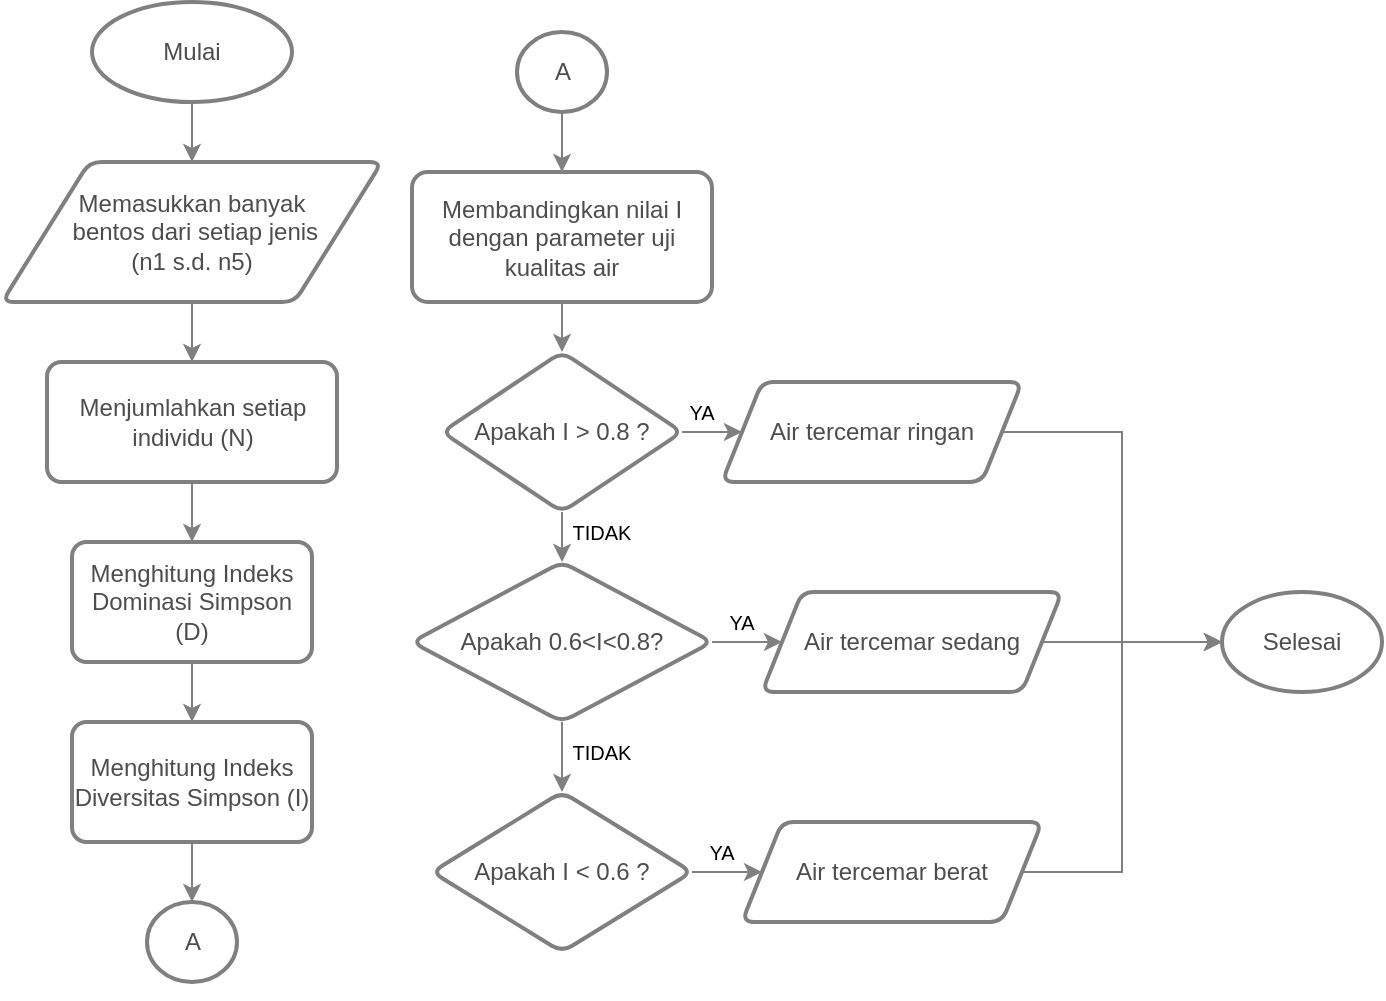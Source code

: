 <mxfile version="21.7.2" type="github">
  <diagram name="Page-1" id="ZkP1hJB8UMuNYU0_ECmk">
    <mxGraphModel dx="993" dy="570" grid="1" gridSize="10" guides="1" tooltips="1" connect="1" arrows="1" fold="1" page="1" pageScale="1" pageWidth="827" pageHeight="1169" math="0" shadow="0">
      <root>
        <mxCell id="0" />
        <mxCell id="1" parent="0" />
        <mxCell id="1In3ru49YKAK-svxtDbZ-1" value="" style="edgeStyle=orthogonalEdgeStyle;rounded=0;orthogonalLoop=1;jettySize=auto;html=1;fontColor=#4D4D4D;strokeColor=#808080;" edge="1" parent="1" source="1In3ru49YKAK-svxtDbZ-2" target="1In3ru49YKAK-svxtDbZ-3">
          <mxGeometry relative="1" as="geometry">
            <mxPoint x="145" y="205" as="targetPoint" />
          </mxGeometry>
        </mxCell>
        <mxCell id="1In3ru49YKAK-svxtDbZ-2" value="Mulai" style="strokeWidth=2;html=1;shape=mxgraph.flowchart.start_2;whiteSpace=wrap;strokeColor=#808080;fontColor=#4D4D4D;" vertex="1" parent="1">
          <mxGeometry x="95" y="80" width="100" height="50" as="geometry" />
        </mxCell>
        <mxCell id="1In3ru49YKAK-svxtDbZ-5" value="" style="edgeStyle=orthogonalEdgeStyle;rounded=0;orthogonalLoop=1;jettySize=auto;html=1;strokeColor=#808080;fontColor=#4D4D4D;" edge="1" parent="1" source="1In3ru49YKAK-svxtDbZ-3" target="1In3ru49YKAK-svxtDbZ-4">
          <mxGeometry relative="1" as="geometry" />
        </mxCell>
        <mxCell id="1In3ru49YKAK-svxtDbZ-3" value="Memasukkan banyak&lt;br&gt;&amp;nbsp;bentos dari setiap jenis&lt;br&gt;(n1 s.d. n5)" style="shape=parallelogram;html=1;strokeWidth=2;perimeter=parallelogramPerimeter;whiteSpace=wrap;rounded=1;arcSize=12;size=0.23;strokeColor=#808080;fontColor=#4D4D4D;" vertex="1" parent="1">
          <mxGeometry x="50" y="160" width="190" height="70" as="geometry" />
        </mxCell>
        <mxCell id="1In3ru49YKAK-svxtDbZ-7" value="" style="edgeStyle=orthogonalEdgeStyle;rounded=0;orthogonalLoop=1;jettySize=auto;html=1;strokeColor=#808080;fontColor=#4D4D4D;" edge="1" parent="1" source="1In3ru49YKAK-svxtDbZ-4" target="1In3ru49YKAK-svxtDbZ-6">
          <mxGeometry relative="1" as="geometry" />
        </mxCell>
        <mxCell id="1In3ru49YKAK-svxtDbZ-4" value="Menjumlahkan setiap individu (N)" style="rounded=1;whiteSpace=wrap;html=1;strokeColor=#808080;fontColor=#4D4D4D;strokeWidth=2;arcSize=12;" vertex="1" parent="1">
          <mxGeometry x="72.5" y="260" width="145" height="60" as="geometry" />
        </mxCell>
        <mxCell id="1In3ru49YKAK-svxtDbZ-9" value="" style="edgeStyle=orthogonalEdgeStyle;rounded=0;orthogonalLoop=1;jettySize=auto;html=1;strokeColor=#808080;fontColor=#4D4D4D;" edge="1" parent="1" source="1In3ru49YKAK-svxtDbZ-6" target="1In3ru49YKAK-svxtDbZ-8">
          <mxGeometry relative="1" as="geometry" />
        </mxCell>
        <mxCell id="1In3ru49YKAK-svxtDbZ-6" value="Menghitung Indeks Dominasi Simpson (D)" style="whiteSpace=wrap;html=1;strokeColor=#808080;fontColor=#4D4D4D;rounded=1;strokeWidth=2;arcSize=12;" vertex="1" parent="1">
          <mxGeometry x="85" y="350" width="120" height="60" as="geometry" />
        </mxCell>
        <mxCell id="1In3ru49YKAK-svxtDbZ-20" value="" style="edgeStyle=orthogonalEdgeStyle;rounded=0;orthogonalLoop=1;jettySize=auto;html=1;strokeColor=#808080;fontColor=#4D4D4D;" edge="1" parent="1" source="1In3ru49YKAK-svxtDbZ-8" target="1In3ru49YKAK-svxtDbZ-19">
          <mxGeometry relative="1" as="geometry" />
        </mxCell>
        <mxCell id="1In3ru49YKAK-svxtDbZ-8" value="Menghitung Indeks Diversitas Simpson (I)" style="whiteSpace=wrap;html=1;strokeColor=#808080;fontColor=#4D4D4D;rounded=1;strokeWidth=2;arcSize=12;" vertex="1" parent="1">
          <mxGeometry x="85" y="440" width="120" height="60" as="geometry" />
        </mxCell>
        <mxCell id="1In3ru49YKAK-svxtDbZ-13" value="" style="edgeStyle=orthogonalEdgeStyle;rounded=0;orthogonalLoop=1;jettySize=auto;html=1;strokeColor=#808080;fontColor=#4D4D4D;" edge="1" parent="1" source="1In3ru49YKAK-svxtDbZ-10" target="1In3ru49YKAK-svxtDbZ-12">
          <mxGeometry relative="1" as="geometry" />
        </mxCell>
        <mxCell id="1In3ru49YKAK-svxtDbZ-10" value="Membandingkan nilai I dengan parameter uji kualitas air" style="whiteSpace=wrap;html=1;strokeColor=#808080;fontColor=#4D4D4D;rounded=1;strokeWidth=2;arcSize=12;" vertex="1" parent="1">
          <mxGeometry x="255" y="165" width="150" height="65" as="geometry" />
        </mxCell>
        <mxCell id="1In3ru49YKAK-svxtDbZ-15" value="" style="edgeStyle=orthogonalEdgeStyle;rounded=0;orthogonalLoop=1;jettySize=auto;html=1;strokeColor=#808080;fontColor=#4D4D4D;" edge="1" parent="1" source="1In3ru49YKAK-svxtDbZ-12" target="1In3ru49YKAK-svxtDbZ-14">
          <mxGeometry relative="1" as="geometry" />
        </mxCell>
        <mxCell id="1In3ru49YKAK-svxtDbZ-27" value="" style="edgeStyle=orthogonalEdgeStyle;rounded=0;orthogonalLoop=1;jettySize=auto;html=1;strokeColor=#808080;fontColor=#4D4D4D;" edge="1" parent="1" source="1In3ru49YKAK-svxtDbZ-12" target="1In3ru49YKAK-svxtDbZ-26">
          <mxGeometry relative="1" as="geometry" />
        </mxCell>
        <mxCell id="1In3ru49YKAK-svxtDbZ-12" value="Apakah I &amp;gt; 0.8 ?" style="rhombus;whiteSpace=wrap;html=1;strokeColor=#808080;fontColor=#4D4D4D;rounded=1;strokeWidth=2;arcSize=12;" vertex="1" parent="1">
          <mxGeometry x="270" y="255" width="120" height="80" as="geometry" />
        </mxCell>
        <mxCell id="1In3ru49YKAK-svxtDbZ-25" value="" style="edgeStyle=orthogonalEdgeStyle;rounded=0;orthogonalLoop=1;jettySize=auto;html=1;strokeColor=#808080;fontColor=#4D4D4D;" edge="1" parent="1" source="1In3ru49YKAK-svxtDbZ-14" target="1In3ru49YKAK-svxtDbZ-24">
          <mxGeometry relative="1" as="geometry" />
        </mxCell>
        <mxCell id="1In3ru49YKAK-svxtDbZ-33" value="" style="edgeStyle=orthogonalEdgeStyle;rounded=0;orthogonalLoop=1;jettySize=auto;html=1;strokeColor=#808080;fontColor=#4D4D4D;" edge="1" parent="1" source="1In3ru49YKAK-svxtDbZ-14" target="1In3ru49YKAK-svxtDbZ-31">
          <mxGeometry relative="1" as="geometry" />
        </mxCell>
        <mxCell id="1In3ru49YKAK-svxtDbZ-14" value="Apakah 0.6&amp;lt;I&amp;lt;0.8?" style="rhombus;whiteSpace=wrap;html=1;strokeColor=#808080;fontColor=#4D4D4D;rounded=1;strokeWidth=2;arcSize=12;" vertex="1" parent="1">
          <mxGeometry x="255" y="360" width="150" height="80" as="geometry" />
        </mxCell>
        <mxCell id="1In3ru49YKAK-svxtDbZ-21" style="edgeStyle=orthogonalEdgeStyle;rounded=0;orthogonalLoop=1;jettySize=auto;html=1;exitX=1;exitY=1;exitDx=0;exitDy=0;strokeColor=#808080;fontColor=#4D4D4D;" edge="1" parent="1" source="1In3ru49YKAK-svxtDbZ-19">
          <mxGeometry relative="1" as="geometry">
            <mxPoint x="150" y="570" as="targetPoint" />
          </mxGeometry>
        </mxCell>
        <mxCell id="1In3ru49YKAK-svxtDbZ-19" value="A" style="ellipse;whiteSpace=wrap;html=1;strokeColor=#808080;fontColor=#4D4D4D;rounded=1;strokeWidth=2;arcSize=12;" vertex="1" parent="1">
          <mxGeometry x="122.5" y="530" width="45" height="40" as="geometry" />
        </mxCell>
        <mxCell id="1In3ru49YKAK-svxtDbZ-23" value="" style="edgeStyle=orthogonalEdgeStyle;rounded=0;orthogonalLoop=1;jettySize=auto;html=1;strokeColor=#808080;fontColor=#4D4D4D;" edge="1" parent="1" source="1In3ru49YKAK-svxtDbZ-22" target="1In3ru49YKAK-svxtDbZ-10">
          <mxGeometry relative="1" as="geometry" />
        </mxCell>
        <mxCell id="1In3ru49YKAK-svxtDbZ-22" value="A" style="ellipse;whiteSpace=wrap;html=1;strokeColor=#808080;fontColor=#4D4D4D;rounded=1;strokeWidth=2;arcSize=12;" vertex="1" parent="1">
          <mxGeometry x="307.5" y="95" width="45" height="40" as="geometry" />
        </mxCell>
        <mxCell id="1In3ru49YKAK-svxtDbZ-34" value="" style="edgeStyle=orthogonalEdgeStyle;rounded=0;orthogonalLoop=1;jettySize=auto;html=1;strokeColor=#808080;fontColor=#4D4D4D;" edge="1" parent="1" source="1In3ru49YKAK-svxtDbZ-24" target="1In3ru49YKAK-svxtDbZ-32">
          <mxGeometry relative="1" as="geometry" />
        </mxCell>
        <mxCell id="1In3ru49YKAK-svxtDbZ-24" value="Apakah I &amp;lt; 0.6 ?" style="rhombus;whiteSpace=wrap;html=1;strokeColor=#808080;fontColor=#4D4D4D;rounded=1;strokeWidth=2;arcSize=12;" vertex="1" parent="1">
          <mxGeometry x="265" y="475" width="130" height="80" as="geometry" />
        </mxCell>
        <mxCell id="1In3ru49YKAK-svxtDbZ-42" style="edgeStyle=orthogonalEdgeStyle;rounded=0;orthogonalLoop=1;jettySize=auto;html=1;entryX=0;entryY=0.5;entryDx=0;entryDy=0;strokeColor=#808080;fontColor=#4D4D4D;" edge="1" parent="1" source="1In3ru49YKAK-svxtDbZ-26" target="1In3ru49YKAK-svxtDbZ-35">
          <mxGeometry relative="1" as="geometry" />
        </mxCell>
        <mxCell id="1In3ru49YKAK-svxtDbZ-26" value="Air tercemar ringan" style="shape=parallelogram;perimeter=parallelogramPerimeter;whiteSpace=wrap;html=1;fixedSize=1;strokeColor=#808080;fontColor=#4D4D4D;rounded=1;strokeWidth=2;arcSize=12;" vertex="1" parent="1">
          <mxGeometry x="410" y="270" width="150" height="50" as="geometry" />
        </mxCell>
        <mxCell id="1In3ru49YKAK-svxtDbZ-41" value="" style="edgeStyle=orthogonalEdgeStyle;rounded=0;orthogonalLoop=1;jettySize=auto;html=1;strokeColor=#808080;fontColor=#4D4D4D;" edge="1" parent="1" source="1In3ru49YKAK-svxtDbZ-31" target="1In3ru49YKAK-svxtDbZ-35">
          <mxGeometry relative="1" as="geometry" />
        </mxCell>
        <mxCell id="1In3ru49YKAK-svxtDbZ-31" value="Air tercemar sedang" style="shape=parallelogram;perimeter=parallelogramPerimeter;whiteSpace=wrap;html=1;fixedSize=1;strokeColor=#808080;fontColor=#4D4D4D;rounded=1;strokeWidth=2;arcSize=12;" vertex="1" parent="1">
          <mxGeometry x="430" y="375" width="150" height="50" as="geometry" />
        </mxCell>
        <mxCell id="1In3ru49YKAK-svxtDbZ-43" style="edgeStyle=orthogonalEdgeStyle;rounded=0;orthogonalLoop=1;jettySize=auto;html=1;entryX=0;entryY=0.5;entryDx=0;entryDy=0;strokeColor=#808080;fontColor=#4D4D4D;" edge="1" parent="1" source="1In3ru49YKAK-svxtDbZ-32" target="1In3ru49YKAK-svxtDbZ-35">
          <mxGeometry relative="1" as="geometry">
            <Array as="points">
              <mxPoint x="610" y="515" />
              <mxPoint x="610" y="400" />
            </Array>
          </mxGeometry>
        </mxCell>
        <mxCell id="1In3ru49YKAK-svxtDbZ-32" value="Air tercemar berat" style="shape=parallelogram;perimeter=parallelogramPerimeter;whiteSpace=wrap;html=1;fixedSize=1;strokeColor=#808080;fontColor=#4D4D4D;rounded=1;strokeWidth=2;arcSize=12;" vertex="1" parent="1">
          <mxGeometry x="420" y="490" width="150" height="50" as="geometry" />
        </mxCell>
        <mxCell id="1In3ru49YKAK-svxtDbZ-35" value="Selesai" style="ellipse;whiteSpace=wrap;html=1;strokeColor=#808080;fontColor=#4D4D4D;rounded=1;strokeWidth=2;arcSize=12;" vertex="1" parent="1">
          <mxGeometry x="660" y="375" width="80" height="50" as="geometry" />
        </mxCell>
        <mxCell id="1In3ru49YKAK-svxtDbZ-45" value="YA" style="text;strokeColor=none;align=center;fillColor=none;html=1;verticalAlign=middle;whiteSpace=wrap;rounded=0;fontSize=10;" vertex="1" parent="1">
          <mxGeometry x="370" y="270" width="60" height="30" as="geometry" />
        </mxCell>
        <mxCell id="1In3ru49YKAK-svxtDbZ-47" value="YA" style="text;strokeColor=none;align=center;fillColor=none;html=1;verticalAlign=middle;whiteSpace=wrap;rounded=0;fontSize=10;" vertex="1" parent="1">
          <mxGeometry x="390" y="375" width="60" height="30" as="geometry" />
        </mxCell>
        <mxCell id="1In3ru49YKAK-svxtDbZ-48" value="YA" style="text;strokeColor=none;align=center;fillColor=none;html=1;verticalAlign=middle;whiteSpace=wrap;rounded=0;fontSize=10;" vertex="1" parent="1">
          <mxGeometry x="380" y="490" width="60" height="30" as="geometry" />
        </mxCell>
        <mxCell id="1In3ru49YKAK-svxtDbZ-49" value="TIDAK" style="text;strokeColor=none;align=center;fillColor=none;html=1;verticalAlign=middle;whiteSpace=wrap;rounded=0;fontSize=10;" vertex="1" parent="1">
          <mxGeometry x="320" y="440" width="60" height="30" as="geometry" />
        </mxCell>
        <mxCell id="1In3ru49YKAK-svxtDbZ-50" value="TIDAK" style="text;strokeColor=none;align=center;fillColor=none;html=1;verticalAlign=middle;whiteSpace=wrap;rounded=0;fontSize=10;" vertex="1" parent="1">
          <mxGeometry x="320" y="330" width="60" height="30" as="geometry" />
        </mxCell>
      </root>
    </mxGraphModel>
  </diagram>
</mxfile>
